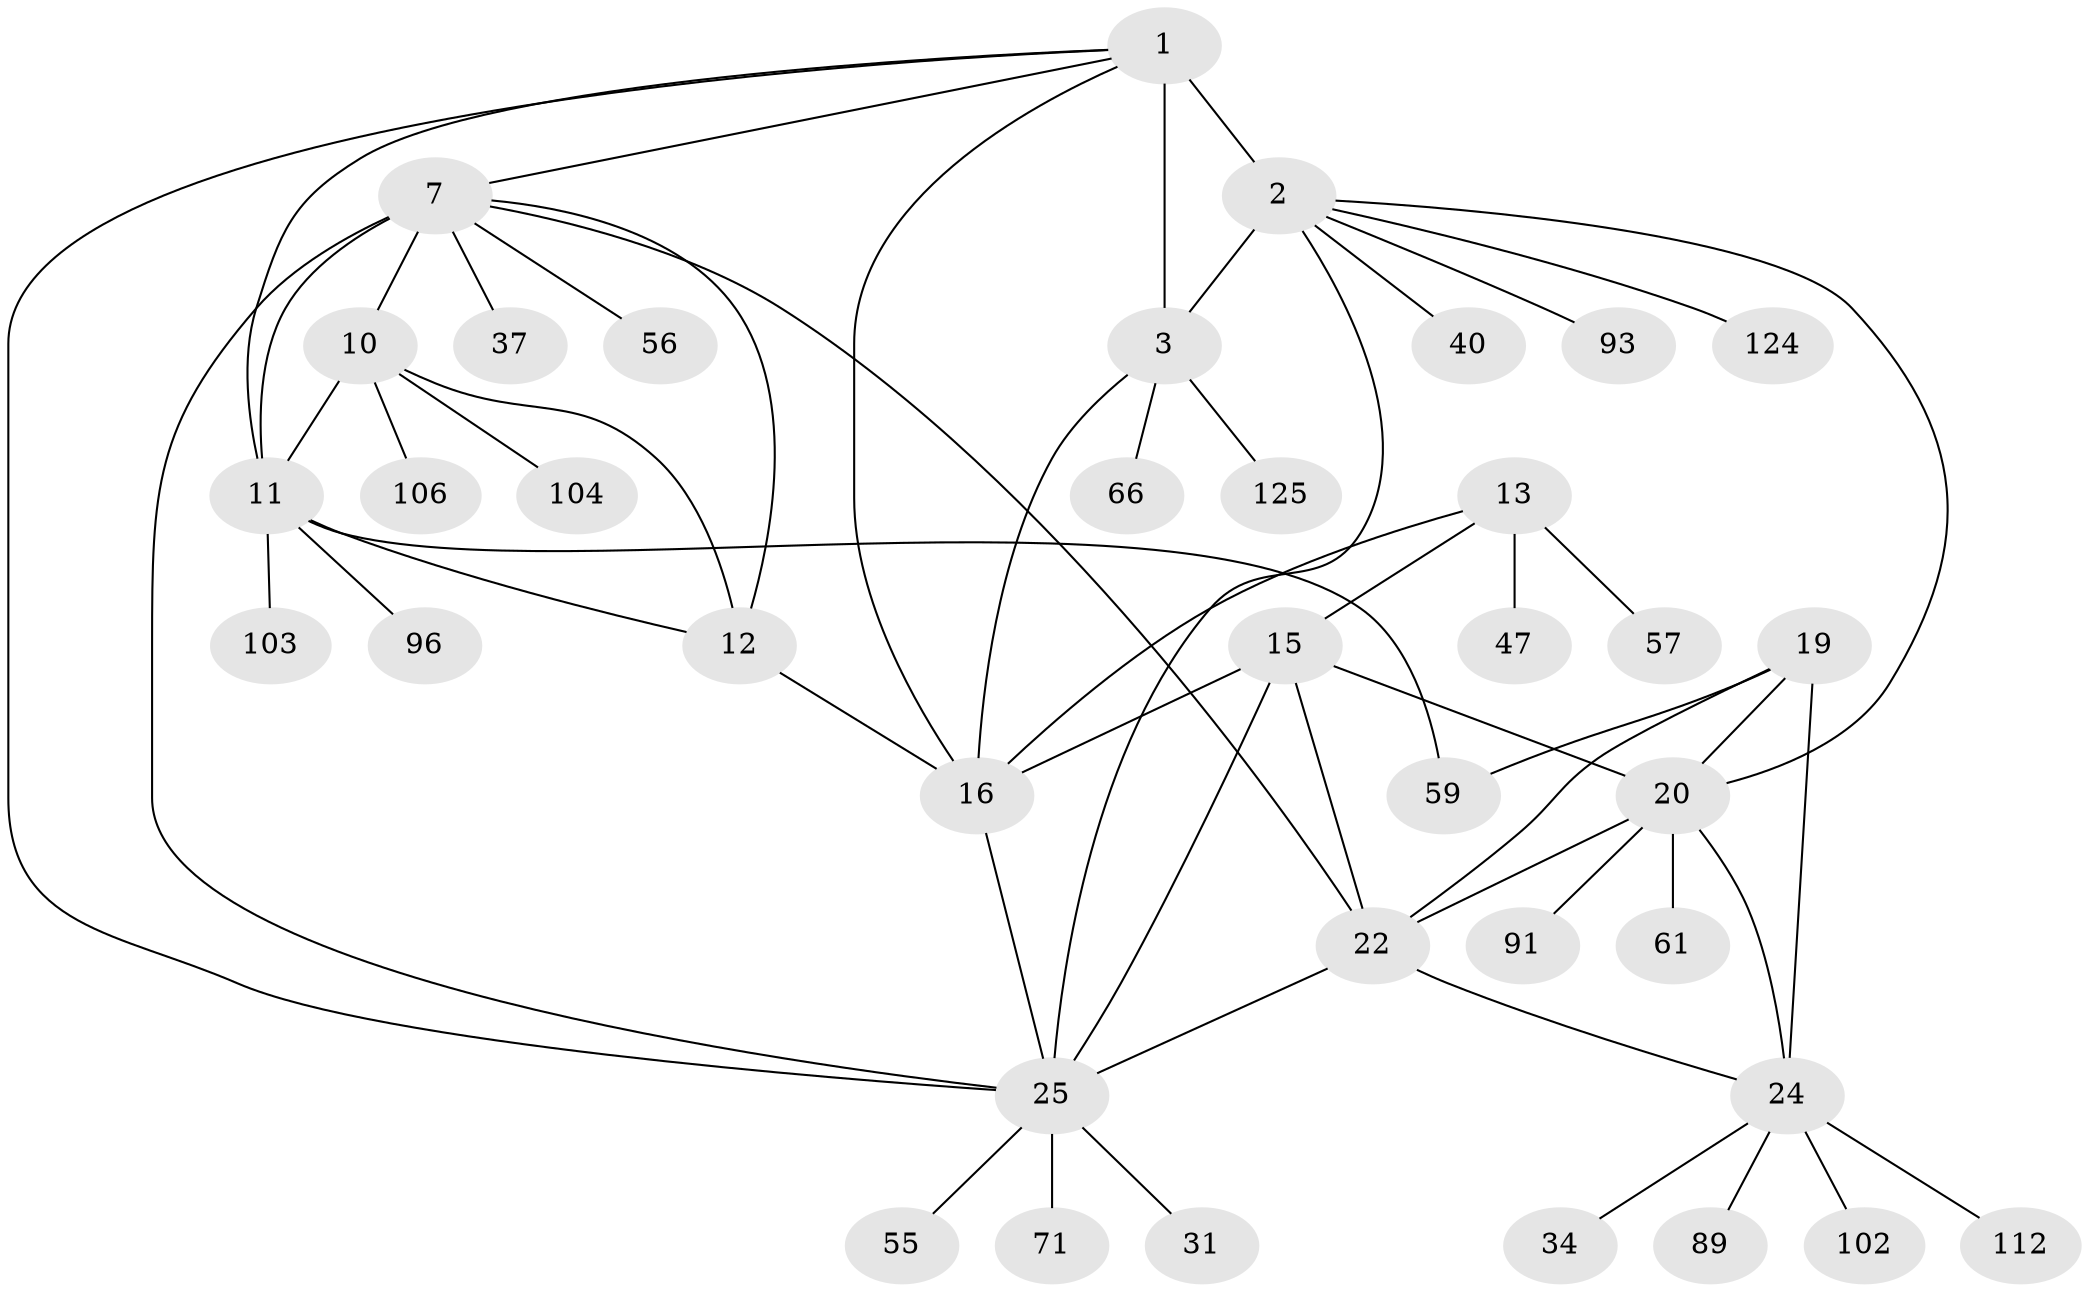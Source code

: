 // original degree distribution, {11: 0.015503875968992248, 10: 0.023255813953488372, 7: 0.06976744186046512, 12: 0.023255813953488372, 6: 0.031007751937984496, 9: 0.031007751937984496, 8: 0.015503875968992248, 15: 0.007751937984496124, 5: 0.007751937984496124, 16: 0.007751937984496124, 1: 0.6201550387596899, 2: 0.12403100775193798, 3: 0.023255813953488372}
// Generated by graph-tools (version 1.1) at 2025/19/03/04/25 18:19:45]
// undirected, 38 vertices, 57 edges
graph export_dot {
graph [start="1"]
  node [color=gray90,style=filled];
  1 [super="+6+78+81+32+68+54+45"];
  2;
  3 [super="+5+117+80+4"];
  7 [super="+9+8+50+105+98+38+36"];
  10;
  11;
  12 [super="+51+33+63+48"];
  13 [super="+14+83+17+64+42+60"];
  15 [super="+121+87"];
  16 [super="+97+18"];
  19;
  20 [super="+21"];
  22 [super="+49+52+23+70+43+118"];
  24;
  25 [super="+39+26"];
  31;
  34;
  37 [super="+74"];
  40;
  47;
  55;
  56 [super="+114"];
  57;
  59 [super="+75"];
  61;
  66;
  71;
  89;
  91 [super="+101"];
  93;
  96;
  102;
  103;
  104;
  106;
  112;
  124;
  125;
  1 -- 2 [weight=2];
  1 -- 3 [weight=6];
  1 -- 16;
  1 -- 7;
  1 -- 25;
  1 -- 11;
  2 -- 3 [weight=3];
  2 -- 40;
  2 -- 93;
  2 -- 124;
  2 -- 20;
  2 -- 25;
  3 -- 66;
  3 -- 125;
  3 -- 16;
  7 -- 10 [weight=3];
  7 -- 11 [weight=3];
  7 -- 12 [weight=3];
  7 -- 37;
  7 -- 22;
  7 -- 56;
  7 -- 25;
  10 -- 11;
  10 -- 12;
  10 -- 104;
  10 -- 106;
  11 -- 12;
  11 -- 59;
  11 -- 96;
  11 -- 103;
  12 -- 16 [weight=2];
  13 -- 15 [weight=3];
  13 -- 16 [weight=6];
  13 -- 57;
  13 -- 47;
  15 -- 16 [weight=2];
  15 -- 20;
  15 -- 22 [weight=2];
  15 -- 25;
  16 -- 25;
  19 -- 20 [weight=2];
  19 -- 22 [weight=2];
  19 -- 24;
  19 -- 59;
  20 -- 22 [weight=4];
  20 -- 24 [weight=2];
  20 -- 91;
  20 -- 61;
  22 -- 24 [weight=2];
  22 -- 25;
  24 -- 34;
  24 -- 89;
  24 -- 102;
  24 -- 112;
  25 -- 71;
  25 -- 55;
  25 -- 31;
}

